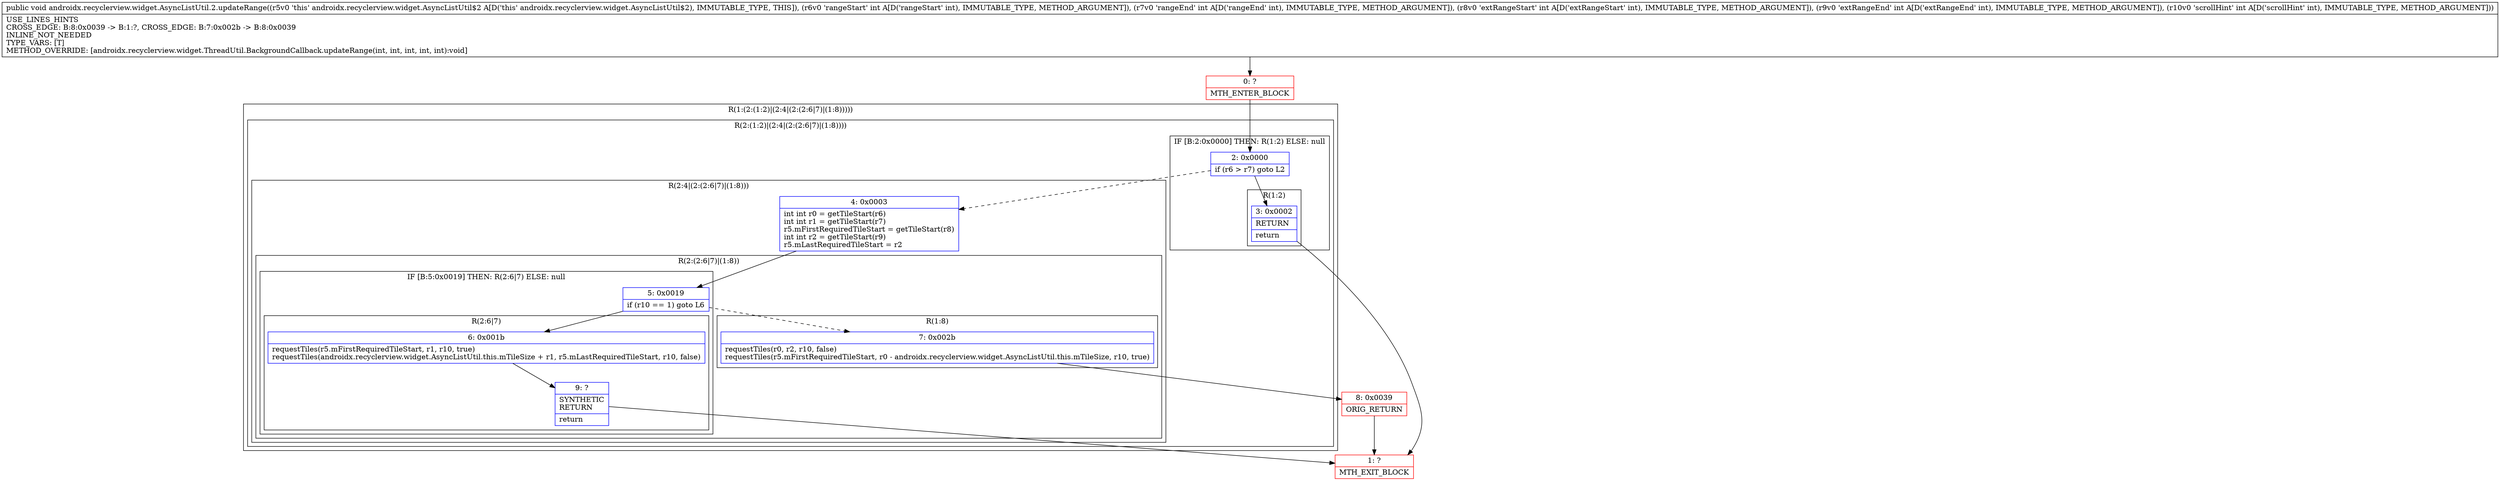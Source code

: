 digraph "CFG forandroidx.recyclerview.widget.AsyncListUtil.2.updateRange(IIIII)V" {
subgraph cluster_Region_1771737355 {
label = "R(1:(2:(1:2)|(2:4|(2:(2:6|7)|(1:8)))))";
node [shape=record,color=blue];
subgraph cluster_Region_231470807 {
label = "R(2:(1:2)|(2:4|(2:(2:6|7)|(1:8))))";
node [shape=record,color=blue];
subgraph cluster_IfRegion_1970448748 {
label = "IF [B:2:0x0000] THEN: R(1:2) ELSE: null";
node [shape=record,color=blue];
Node_2 [shape=record,label="{2\:\ 0x0000|if (r6 \> r7) goto L2\l}"];
subgraph cluster_Region_733454599 {
label = "R(1:2)";
node [shape=record,color=blue];
Node_3 [shape=record,label="{3\:\ 0x0002|RETURN\l|return\l}"];
}
}
subgraph cluster_Region_282053935 {
label = "R(2:4|(2:(2:6|7)|(1:8)))";
node [shape=record,color=blue];
Node_4 [shape=record,label="{4\:\ 0x0003|int int r0 = getTileStart(r6)\lint int r1 = getTileStart(r7)\lr5.mFirstRequiredTileStart = getTileStart(r8)\lint int r2 = getTileStart(r9)\lr5.mLastRequiredTileStart = r2\l}"];
subgraph cluster_Region_379088819 {
label = "R(2:(2:6|7)|(1:8))";
node [shape=record,color=blue];
subgraph cluster_IfRegion_1152863993 {
label = "IF [B:5:0x0019] THEN: R(2:6|7) ELSE: null";
node [shape=record,color=blue];
Node_5 [shape=record,label="{5\:\ 0x0019|if (r10 == 1) goto L6\l}"];
subgraph cluster_Region_546248194 {
label = "R(2:6|7)";
node [shape=record,color=blue];
Node_6 [shape=record,label="{6\:\ 0x001b|requestTiles(r5.mFirstRequiredTileStart, r1, r10, true)\lrequestTiles(androidx.recyclerview.widget.AsyncListUtil.this.mTileSize + r1, r5.mLastRequiredTileStart, r10, false)\l}"];
Node_9 [shape=record,label="{9\:\ ?|SYNTHETIC\lRETURN\l|return\l}"];
}
}
subgraph cluster_Region_1420289353 {
label = "R(1:8)";
node [shape=record,color=blue];
Node_7 [shape=record,label="{7\:\ 0x002b|requestTiles(r0, r2, r10, false)\lrequestTiles(r5.mFirstRequiredTileStart, r0 \- androidx.recyclerview.widget.AsyncListUtil.this.mTileSize, r10, true)\l}"];
}
}
}
}
}
Node_0 [shape=record,color=red,label="{0\:\ ?|MTH_ENTER_BLOCK\l}"];
Node_1 [shape=record,color=red,label="{1\:\ ?|MTH_EXIT_BLOCK\l}"];
Node_8 [shape=record,color=red,label="{8\:\ 0x0039|ORIG_RETURN\l}"];
MethodNode[shape=record,label="{public void androidx.recyclerview.widget.AsyncListUtil.2.updateRange((r5v0 'this' androidx.recyclerview.widget.AsyncListUtil$2 A[D('this' androidx.recyclerview.widget.AsyncListUtil$2), IMMUTABLE_TYPE, THIS]), (r6v0 'rangeStart' int A[D('rangeStart' int), IMMUTABLE_TYPE, METHOD_ARGUMENT]), (r7v0 'rangeEnd' int A[D('rangeEnd' int), IMMUTABLE_TYPE, METHOD_ARGUMENT]), (r8v0 'extRangeStart' int A[D('extRangeStart' int), IMMUTABLE_TYPE, METHOD_ARGUMENT]), (r9v0 'extRangeEnd' int A[D('extRangeEnd' int), IMMUTABLE_TYPE, METHOD_ARGUMENT]), (r10v0 'scrollHint' int A[D('scrollHint' int), IMMUTABLE_TYPE, METHOD_ARGUMENT]))  | USE_LINES_HINTS\lCROSS_EDGE: B:8:0x0039 \-\> B:1:?, CROSS_EDGE: B:7:0x002b \-\> B:8:0x0039\lINLINE_NOT_NEEDED\lTYPE_VARS: [T]\lMETHOD_OVERRIDE: [androidx.recyclerview.widget.ThreadUtil.BackgroundCallback.updateRange(int, int, int, int, int):void]\l}"];
MethodNode -> Node_0;Node_2 -> Node_3;
Node_2 -> Node_4[style=dashed];
Node_3 -> Node_1;
Node_4 -> Node_5;
Node_5 -> Node_6;
Node_5 -> Node_7[style=dashed];
Node_6 -> Node_9;
Node_9 -> Node_1;
Node_7 -> Node_8;
Node_0 -> Node_2;
Node_8 -> Node_1;
}

